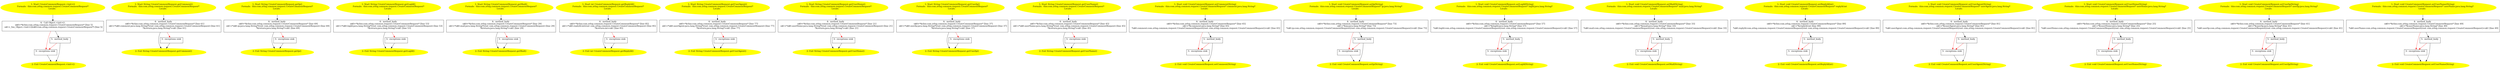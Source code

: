 /* @generated */
digraph cfg {
"com.zrlog.common.request.CreateCommentRequest.<init>().43a838772830c9cfda750382cbd40b4b_1" [label="1: Start CreateCommentRequest.<init>()\nFormals:  this:com.zrlog.common.request.CreateCommentRequest*\nLocals:  \n  " color=yellow style=filled]
	

	 "com.zrlog.common.request.CreateCommentRequest.<init>().43a838772830c9cfda750382cbd40b4b_1" -> "com.zrlog.common.request.CreateCommentRequest.<init>().43a838772830c9cfda750382cbd40b4b_4" ;
"com.zrlog.common.request.CreateCommentRequest.<init>().43a838772830c9cfda750382cbd40b4b_2" [label="2: Exit CreateCommentRequest.<init>() \n  " color=yellow style=filled]
	

"com.zrlog.common.request.CreateCommentRequest.<init>().43a838772830c9cfda750382cbd40b4b_3" [label="3:  exceptions sink \n  " shape="box"]
	

	 "com.zrlog.common.request.CreateCommentRequest.<init>().43a838772830c9cfda750382cbd40b4b_3" -> "com.zrlog.common.request.CreateCommentRequest.<init>().43a838772830c9cfda750382cbd40b4b_2" ;
"com.zrlog.common.request.CreateCommentRequest.<init>().43a838772830c9cfda750382cbd40b4b_4" [label="4:  Call Object.<init>() \n   n$0=*&this:com.zrlog.common.request.CreateCommentRequest* [line 5]\n  n$1=_fun_Object.<init>()(n$0:com.zrlog.common.request.CreateCommentRequest*) [line 5]\n " shape="box"]
	

	 "com.zrlog.common.request.CreateCommentRequest.<init>().43a838772830c9cfda750382cbd40b4b_4" -> "com.zrlog.common.request.CreateCommentRequest.<init>().43a838772830c9cfda750382cbd40b4b_5" ;
	 "com.zrlog.common.request.CreateCommentRequest.<init>().43a838772830c9cfda750382cbd40b4b_4" -> "com.zrlog.common.request.CreateCommentRequest.<init>().43a838772830c9cfda750382cbd40b4b_3" [color="red" ];
"com.zrlog.common.request.CreateCommentRequest.<init>().43a838772830c9cfda750382cbd40b4b_5" [label="5:  method_body \n  " shape="box"]
	

	 "com.zrlog.common.request.CreateCommentRequest.<init>().43a838772830c9cfda750382cbd40b4b_5" -> "com.zrlog.common.request.CreateCommentRequest.<init>().43a838772830c9cfda750382cbd40b4b_2" ;
	 "com.zrlog.common.request.CreateCommentRequest.<init>().43a838772830c9cfda750382cbd40b4b_5" -> "com.zrlog.common.request.CreateCommentRequest.<init>().43a838772830c9cfda750382cbd40b4b_3" [color="red" ];
"com.zrlog.common.request.CreateCommentRequest.getComment():java.lang.String.719a8448ab4d2d42e238c1475caa36e0_1" [label="1: Start String CreateCommentRequest.getComment()\nFormals:  this:com.zrlog.common.request.CreateCommentRequest*\nLocals:  \n  " color=yellow style=filled]
	

	 "com.zrlog.common.request.CreateCommentRequest.getComment():java.lang.String.719a8448ab4d2d42e238c1475caa36e0_1" -> "com.zrlog.common.request.CreateCommentRequest.getComment():java.lang.String.719a8448ab4d2d42e238c1475caa36e0_4" ;
"com.zrlog.common.request.CreateCommentRequest.getComment():java.lang.String.719a8448ab4d2d42e238c1475caa36e0_2" [label="2: Exit String CreateCommentRequest.getComment() \n  " color=yellow style=filled]
	

"com.zrlog.common.request.CreateCommentRequest.getComment():java.lang.String.719a8448ab4d2d42e238c1475caa36e0_3" [label="3:  exceptions sink \n  " shape="box"]
	

	 "com.zrlog.common.request.CreateCommentRequest.getComment():java.lang.String.719a8448ab4d2d42e238c1475caa36e0_3" -> "com.zrlog.common.request.CreateCommentRequest.getComment():java.lang.String.719a8448ab4d2d42e238c1475caa36e0_2" ;
"com.zrlog.common.request.CreateCommentRequest.getComment():java.lang.String.719a8448ab4d2d42e238c1475caa36e0_4" [label="4:  method_body \n   n$0=*&this:com.zrlog.common.request.CreateCommentRequest* [line 61]\n  n$1=*n$0.comment:java.lang.String*(root com.zrlog.common.request.CreateCommentRequest) [line 61]\n  *&return:java.lang.String*=n$1 [line 61]\n " shape="box"]
	

	 "com.zrlog.common.request.CreateCommentRequest.getComment():java.lang.String.719a8448ab4d2d42e238c1475caa36e0_4" -> "com.zrlog.common.request.CreateCommentRequest.getComment():java.lang.String.719a8448ab4d2d42e238c1475caa36e0_2" ;
	 "com.zrlog.common.request.CreateCommentRequest.getComment():java.lang.String.719a8448ab4d2d42e238c1475caa36e0_4" -> "com.zrlog.common.request.CreateCommentRequest.getComment():java.lang.String.719a8448ab4d2d42e238c1475caa36e0_3" [color="red" ];
"com.zrlog.common.request.CreateCommentRequest.getIp():java.lang.String.ea935fb83b6aeddc5cea529e60e475da_1" [label="1: Start String CreateCommentRequest.getIp()\nFormals:  this:com.zrlog.common.request.CreateCommentRequest*\nLocals:  \n  " color=yellow style=filled]
	

	 "com.zrlog.common.request.CreateCommentRequest.getIp():java.lang.String.ea935fb83b6aeddc5cea529e60e475da_1" -> "com.zrlog.common.request.CreateCommentRequest.getIp():java.lang.String.ea935fb83b6aeddc5cea529e60e475da_4" ;
"com.zrlog.common.request.CreateCommentRequest.getIp():java.lang.String.ea935fb83b6aeddc5cea529e60e475da_2" [label="2: Exit String CreateCommentRequest.getIp() \n  " color=yellow style=filled]
	

"com.zrlog.common.request.CreateCommentRequest.getIp():java.lang.String.ea935fb83b6aeddc5cea529e60e475da_3" [label="3:  exceptions sink \n  " shape="box"]
	

	 "com.zrlog.common.request.CreateCommentRequest.getIp():java.lang.String.ea935fb83b6aeddc5cea529e60e475da_3" -> "com.zrlog.common.request.CreateCommentRequest.getIp():java.lang.String.ea935fb83b6aeddc5cea529e60e475da_2" ;
"com.zrlog.common.request.CreateCommentRequest.getIp():java.lang.String.ea935fb83b6aeddc5cea529e60e475da_4" [label="4:  method_body \n   n$0=*&this:com.zrlog.common.request.CreateCommentRequest* [line 69]\n  n$1=*n$0.ip:java.lang.String*(root com.zrlog.common.request.CreateCommentRequest) [line 69]\n  *&return:java.lang.String*=n$1 [line 69]\n " shape="box"]
	

	 "com.zrlog.common.request.CreateCommentRequest.getIp():java.lang.String.ea935fb83b6aeddc5cea529e60e475da_4" -> "com.zrlog.common.request.CreateCommentRequest.getIp():java.lang.String.ea935fb83b6aeddc5cea529e60e475da_2" ;
	 "com.zrlog.common.request.CreateCommentRequest.getIp():java.lang.String.ea935fb83b6aeddc5cea529e60e475da_4" -> "com.zrlog.common.request.CreateCommentRequest.getIp():java.lang.String.ea935fb83b6aeddc5cea529e60e475da_3" [color="red" ];
"com.zrlog.common.request.CreateCommentRequest.getLogId():java.lang.String.90d7246f1b222fa82c7a073c6db8419d_1" [label="1: Start String CreateCommentRequest.getLogId()\nFormals:  this:com.zrlog.common.request.CreateCommentRequest*\nLocals:  \n  " color=yellow style=filled]
	

	 "com.zrlog.common.request.CreateCommentRequest.getLogId():java.lang.String.90d7246f1b222fa82c7a073c6db8419d_1" -> "com.zrlog.common.request.CreateCommentRequest.getLogId():java.lang.String.90d7246f1b222fa82c7a073c6db8419d_4" ;
"com.zrlog.common.request.CreateCommentRequest.getLogId():java.lang.String.90d7246f1b222fa82c7a073c6db8419d_2" [label="2: Exit String CreateCommentRequest.getLogId() \n  " color=yellow style=filled]
	

"com.zrlog.common.request.CreateCommentRequest.getLogId():java.lang.String.90d7246f1b222fa82c7a073c6db8419d_3" [label="3:  exceptions sink \n  " shape="box"]
	

	 "com.zrlog.common.request.CreateCommentRequest.getLogId():java.lang.String.90d7246f1b222fa82c7a073c6db8419d_3" -> "com.zrlog.common.request.CreateCommentRequest.getLogId():java.lang.String.90d7246f1b222fa82c7a073c6db8419d_2" ;
"com.zrlog.common.request.CreateCommentRequest.getLogId():java.lang.String.90d7246f1b222fa82c7a073c6db8419d_4" [label="4:  method_body \n   n$0=*&this:com.zrlog.common.request.CreateCommentRequest* [line 53]\n  n$1=*n$0.logId:java.lang.String*(root com.zrlog.common.request.CreateCommentRequest) [line 53]\n  *&return:java.lang.String*=n$1 [line 53]\n " shape="box"]
	

	 "com.zrlog.common.request.CreateCommentRequest.getLogId():java.lang.String.90d7246f1b222fa82c7a073c6db8419d_4" -> "com.zrlog.common.request.CreateCommentRequest.getLogId():java.lang.String.90d7246f1b222fa82c7a073c6db8419d_2" ;
	 "com.zrlog.common.request.CreateCommentRequest.getLogId():java.lang.String.90d7246f1b222fa82c7a073c6db8419d_4" -> "com.zrlog.common.request.CreateCommentRequest.getLogId():java.lang.String.90d7246f1b222fa82c7a073c6db8419d_3" [color="red" ];
"com.zrlog.common.request.CreateCommentRequest.getMail():java.lang.String.716ccb4ee810240eeade2a1b0aa524a5_1" [label="1: Start String CreateCommentRequest.getMail()\nFormals:  this:com.zrlog.common.request.CreateCommentRequest*\nLocals:  \n  " color=yellow style=filled]
	

	 "com.zrlog.common.request.CreateCommentRequest.getMail():java.lang.String.716ccb4ee810240eeade2a1b0aa524a5_1" -> "com.zrlog.common.request.CreateCommentRequest.getMail():java.lang.String.716ccb4ee810240eeade2a1b0aa524a5_4" ;
"com.zrlog.common.request.CreateCommentRequest.getMail():java.lang.String.716ccb4ee810240eeade2a1b0aa524a5_2" [label="2: Exit String CreateCommentRequest.getMail() \n  " color=yellow style=filled]
	

"com.zrlog.common.request.CreateCommentRequest.getMail():java.lang.String.716ccb4ee810240eeade2a1b0aa524a5_3" [label="3:  exceptions sink \n  " shape="box"]
	

	 "com.zrlog.common.request.CreateCommentRequest.getMail():java.lang.String.716ccb4ee810240eeade2a1b0aa524a5_3" -> "com.zrlog.common.request.CreateCommentRequest.getMail():java.lang.String.716ccb4ee810240eeade2a1b0aa524a5_2" ;
"com.zrlog.common.request.CreateCommentRequest.getMail():java.lang.String.716ccb4ee810240eeade2a1b0aa524a5_4" [label="4:  method_body \n   n$0=*&this:com.zrlog.common.request.CreateCommentRequest* [line 29]\n  n$1=*n$0.mail:java.lang.String*(root com.zrlog.common.request.CreateCommentRequest) [line 29]\n  *&return:java.lang.String*=n$1 [line 29]\n " shape="box"]
	

	 "com.zrlog.common.request.CreateCommentRequest.getMail():java.lang.String.716ccb4ee810240eeade2a1b0aa524a5_4" -> "com.zrlog.common.request.CreateCommentRequest.getMail():java.lang.String.716ccb4ee810240eeade2a1b0aa524a5_2" ;
	 "com.zrlog.common.request.CreateCommentRequest.getMail():java.lang.String.716ccb4ee810240eeade2a1b0aa524a5_4" -> "com.zrlog.common.request.CreateCommentRequest.getMail():java.lang.String.716ccb4ee810240eeade2a1b0aa524a5_3" [color="red" ];
"com.zrlog.common.request.CreateCommentRequest.getReplyId():int.f27d1dfee184e08fb138811299fe16cf_1" [label="1: Start int CreateCommentRequest.getReplyId()\nFormals:  this:com.zrlog.common.request.CreateCommentRequest*\nLocals:  \n  " color=yellow style=filled]
	

	 "com.zrlog.common.request.CreateCommentRequest.getReplyId():int.f27d1dfee184e08fb138811299fe16cf_1" -> "com.zrlog.common.request.CreateCommentRequest.getReplyId():int.f27d1dfee184e08fb138811299fe16cf_4" ;
"com.zrlog.common.request.CreateCommentRequest.getReplyId():int.f27d1dfee184e08fb138811299fe16cf_2" [label="2: Exit int CreateCommentRequest.getReplyId() \n  " color=yellow style=filled]
	

"com.zrlog.common.request.CreateCommentRequest.getReplyId():int.f27d1dfee184e08fb138811299fe16cf_3" [label="3:  exceptions sink \n  " shape="box"]
	

	 "com.zrlog.common.request.CreateCommentRequest.getReplyId():int.f27d1dfee184e08fb138811299fe16cf_3" -> "com.zrlog.common.request.CreateCommentRequest.getReplyId():int.f27d1dfee184e08fb138811299fe16cf_2" ;
"com.zrlog.common.request.CreateCommentRequest.getReplyId():int.f27d1dfee184e08fb138811299fe16cf_4" [label="4:  method_body \n   n$0=*&this:com.zrlog.common.request.CreateCommentRequest* [line 85]\n  n$1=*n$0.replyId:int(root com.zrlog.common.request.CreateCommentRequest) [line 85]\n  *&return:int=n$1 [line 85]\n " shape="box"]
	

	 "com.zrlog.common.request.CreateCommentRequest.getReplyId():int.f27d1dfee184e08fb138811299fe16cf_4" -> "com.zrlog.common.request.CreateCommentRequest.getReplyId():int.f27d1dfee184e08fb138811299fe16cf_2" ;
	 "com.zrlog.common.request.CreateCommentRequest.getReplyId():int.f27d1dfee184e08fb138811299fe16cf_4" -> "com.zrlog.common.request.CreateCommentRequest.getReplyId():int.f27d1dfee184e08fb138811299fe16cf_3" [color="red" ];
"com.zrlog.common.request.CreateCommentRequest.getUserAgent():java.lang.String.840a506f3160cff44d6096046db7a2cc_1" [label="1: Start String CreateCommentRequest.getUserAgent()\nFormals:  this:com.zrlog.common.request.CreateCommentRequest*\nLocals:  \n  " color=yellow style=filled]
	

	 "com.zrlog.common.request.CreateCommentRequest.getUserAgent():java.lang.String.840a506f3160cff44d6096046db7a2cc_1" -> "com.zrlog.common.request.CreateCommentRequest.getUserAgent():java.lang.String.840a506f3160cff44d6096046db7a2cc_4" ;
"com.zrlog.common.request.CreateCommentRequest.getUserAgent():java.lang.String.840a506f3160cff44d6096046db7a2cc_2" [label="2: Exit String CreateCommentRequest.getUserAgent() \n  " color=yellow style=filled]
	

"com.zrlog.common.request.CreateCommentRequest.getUserAgent():java.lang.String.840a506f3160cff44d6096046db7a2cc_3" [label="3:  exceptions sink \n  " shape="box"]
	

	 "com.zrlog.common.request.CreateCommentRequest.getUserAgent():java.lang.String.840a506f3160cff44d6096046db7a2cc_3" -> "com.zrlog.common.request.CreateCommentRequest.getUserAgent():java.lang.String.840a506f3160cff44d6096046db7a2cc_2" ;
"com.zrlog.common.request.CreateCommentRequest.getUserAgent():java.lang.String.840a506f3160cff44d6096046db7a2cc_4" [label="4:  method_body \n   n$0=*&this:com.zrlog.common.request.CreateCommentRequest* [line 77]\n  n$1=*n$0.userAgent:java.lang.String*(root com.zrlog.common.request.CreateCommentRequest) [line 77]\n  *&return:java.lang.String*=n$1 [line 77]\n " shape="box"]
	

	 "com.zrlog.common.request.CreateCommentRequest.getUserAgent():java.lang.String.840a506f3160cff44d6096046db7a2cc_4" -> "com.zrlog.common.request.CreateCommentRequest.getUserAgent():java.lang.String.840a506f3160cff44d6096046db7a2cc_2" ;
	 "com.zrlog.common.request.CreateCommentRequest.getUserAgent():java.lang.String.840a506f3160cff44d6096046db7a2cc_4" -> "com.zrlog.common.request.CreateCommentRequest.getUserAgent():java.lang.String.840a506f3160cff44d6096046db7a2cc_3" [color="red" ];
"com.zrlog.common.request.CreateCommentRequest.getUserHome():java.lang.String.c4ed21d7100de9468ed9f48dc2cb9142_1" [label="1: Start String CreateCommentRequest.getUserHome()\nFormals:  this:com.zrlog.common.request.CreateCommentRequest*\nLocals:  \n  " color=yellow style=filled]
	

	 "com.zrlog.common.request.CreateCommentRequest.getUserHome():java.lang.String.c4ed21d7100de9468ed9f48dc2cb9142_1" -> "com.zrlog.common.request.CreateCommentRequest.getUserHome():java.lang.String.c4ed21d7100de9468ed9f48dc2cb9142_4" ;
"com.zrlog.common.request.CreateCommentRequest.getUserHome():java.lang.String.c4ed21d7100de9468ed9f48dc2cb9142_2" [label="2: Exit String CreateCommentRequest.getUserHome() \n  " color=yellow style=filled]
	

"com.zrlog.common.request.CreateCommentRequest.getUserHome():java.lang.String.c4ed21d7100de9468ed9f48dc2cb9142_3" [label="3:  exceptions sink \n  " shape="box"]
	

	 "com.zrlog.common.request.CreateCommentRequest.getUserHome():java.lang.String.c4ed21d7100de9468ed9f48dc2cb9142_3" -> "com.zrlog.common.request.CreateCommentRequest.getUserHome():java.lang.String.c4ed21d7100de9468ed9f48dc2cb9142_2" ;
"com.zrlog.common.request.CreateCommentRequest.getUserHome():java.lang.String.c4ed21d7100de9468ed9f48dc2cb9142_4" [label="4:  method_body \n   n$0=*&this:com.zrlog.common.request.CreateCommentRequest* [line 21]\n  n$1=*n$0.userHome:java.lang.String*(root com.zrlog.common.request.CreateCommentRequest) [line 21]\n  *&return:java.lang.String*=n$1 [line 21]\n " shape="box"]
	

	 "com.zrlog.common.request.CreateCommentRequest.getUserHome():java.lang.String.c4ed21d7100de9468ed9f48dc2cb9142_4" -> "com.zrlog.common.request.CreateCommentRequest.getUserHome():java.lang.String.c4ed21d7100de9468ed9f48dc2cb9142_2" ;
	 "com.zrlog.common.request.CreateCommentRequest.getUserHome():java.lang.String.c4ed21d7100de9468ed9f48dc2cb9142_4" -> "com.zrlog.common.request.CreateCommentRequest.getUserHome():java.lang.String.c4ed21d7100de9468ed9f48dc2cb9142_3" [color="red" ];
"com.zrlog.common.request.CreateCommentRequest.getUserIp():java.lang.String.ee8c2b66d45cb3e438e8e08d19775c4f_1" [label="1: Start String CreateCommentRequest.getUserIp()\nFormals:  this:com.zrlog.common.request.CreateCommentRequest*\nLocals:  \n  " color=yellow style=filled]
	

	 "com.zrlog.common.request.CreateCommentRequest.getUserIp():java.lang.String.ee8c2b66d45cb3e438e8e08d19775c4f_1" -> "com.zrlog.common.request.CreateCommentRequest.getUserIp():java.lang.String.ee8c2b66d45cb3e438e8e08d19775c4f_4" ;
"com.zrlog.common.request.CreateCommentRequest.getUserIp():java.lang.String.ee8c2b66d45cb3e438e8e08d19775c4f_2" [label="2: Exit String CreateCommentRequest.getUserIp() \n  " color=yellow style=filled]
	

"com.zrlog.common.request.CreateCommentRequest.getUserIp():java.lang.String.ee8c2b66d45cb3e438e8e08d19775c4f_3" [label="3:  exceptions sink \n  " shape="box"]
	

	 "com.zrlog.common.request.CreateCommentRequest.getUserIp():java.lang.String.ee8c2b66d45cb3e438e8e08d19775c4f_3" -> "com.zrlog.common.request.CreateCommentRequest.getUserIp():java.lang.String.ee8c2b66d45cb3e438e8e08d19775c4f_2" ;
"com.zrlog.common.request.CreateCommentRequest.getUserIp():java.lang.String.ee8c2b66d45cb3e438e8e08d19775c4f_4" [label="4:  method_body \n   n$0=*&this:com.zrlog.common.request.CreateCommentRequest* [line 37]\n  n$1=*n$0.userIp:java.lang.String*(root com.zrlog.common.request.CreateCommentRequest) [line 37]\n  *&return:java.lang.String*=n$1 [line 37]\n " shape="box"]
	

	 "com.zrlog.common.request.CreateCommentRequest.getUserIp():java.lang.String.ee8c2b66d45cb3e438e8e08d19775c4f_4" -> "com.zrlog.common.request.CreateCommentRequest.getUserIp():java.lang.String.ee8c2b66d45cb3e438e8e08d19775c4f_2" ;
	 "com.zrlog.common.request.CreateCommentRequest.getUserIp():java.lang.String.ee8c2b66d45cb3e438e8e08d19775c4f_4" -> "com.zrlog.common.request.CreateCommentRequest.getUserIp():java.lang.String.ee8c2b66d45cb3e438e8e08d19775c4f_3" [color="red" ];
"com.zrlog.common.request.CreateCommentRequest.getUserName():java.lang.String.28ab8f60b8dbc8212abe5db3514259c3_1" [label="1: Start String CreateCommentRequest.getUserName()\nFormals:  this:com.zrlog.common.request.CreateCommentRequest*\nLocals:  \n  " color=yellow style=filled]
	

	 "com.zrlog.common.request.CreateCommentRequest.getUserName():java.lang.String.28ab8f60b8dbc8212abe5db3514259c3_1" -> "com.zrlog.common.request.CreateCommentRequest.getUserName():java.lang.String.28ab8f60b8dbc8212abe5db3514259c3_4" ;
"com.zrlog.common.request.CreateCommentRequest.getUserName():java.lang.String.28ab8f60b8dbc8212abe5db3514259c3_2" [label="2: Exit String CreateCommentRequest.getUserName() \n  " color=yellow style=filled]
	

"com.zrlog.common.request.CreateCommentRequest.getUserName():java.lang.String.28ab8f60b8dbc8212abe5db3514259c3_3" [label="3:  exceptions sink \n  " shape="box"]
	

	 "com.zrlog.common.request.CreateCommentRequest.getUserName():java.lang.String.28ab8f60b8dbc8212abe5db3514259c3_3" -> "com.zrlog.common.request.CreateCommentRequest.getUserName():java.lang.String.28ab8f60b8dbc8212abe5db3514259c3_2" ;
"com.zrlog.common.request.CreateCommentRequest.getUserName():java.lang.String.28ab8f60b8dbc8212abe5db3514259c3_4" [label="4:  method_body \n   n$0=*&this:com.zrlog.common.request.CreateCommentRequest* [line 45]\n  n$1=*n$0.userName:java.lang.String*(root com.zrlog.common.request.CreateCommentRequest) [line 45]\n  *&return:java.lang.String*=n$1 [line 45]\n " shape="box"]
	

	 "com.zrlog.common.request.CreateCommentRequest.getUserName():java.lang.String.28ab8f60b8dbc8212abe5db3514259c3_4" -> "com.zrlog.common.request.CreateCommentRequest.getUserName():java.lang.String.28ab8f60b8dbc8212abe5db3514259c3_2" ;
	 "com.zrlog.common.request.CreateCommentRequest.getUserName():java.lang.String.28ab8f60b8dbc8212abe5db3514259c3_4" -> "com.zrlog.common.request.CreateCommentRequest.getUserName():java.lang.String.28ab8f60b8dbc8212abe5db3514259c3_3" [color="red" ];
"com.zrlog.common.request.CreateCommentRequest.setComment(java.lang.String):void.ab5f6e71f4e16b8beded8f3aec02b5ff_1" [label="1: Start void CreateCommentRequest.setComment(String)\nFormals:  this:com.zrlog.common.request.CreateCommentRequest* comment:java.lang.String*\nLocals:  \n  " color=yellow style=filled]
	

	 "com.zrlog.common.request.CreateCommentRequest.setComment(java.lang.String):void.ab5f6e71f4e16b8beded8f3aec02b5ff_1" -> "com.zrlog.common.request.CreateCommentRequest.setComment(java.lang.String):void.ab5f6e71f4e16b8beded8f3aec02b5ff_4" ;
"com.zrlog.common.request.CreateCommentRequest.setComment(java.lang.String):void.ab5f6e71f4e16b8beded8f3aec02b5ff_2" [label="2: Exit void CreateCommentRequest.setComment(String) \n  " color=yellow style=filled]
	

"com.zrlog.common.request.CreateCommentRequest.setComment(java.lang.String):void.ab5f6e71f4e16b8beded8f3aec02b5ff_3" [label="3:  exceptions sink \n  " shape="box"]
	

	 "com.zrlog.common.request.CreateCommentRequest.setComment(java.lang.String):void.ab5f6e71f4e16b8beded8f3aec02b5ff_3" -> "com.zrlog.common.request.CreateCommentRequest.setComment(java.lang.String):void.ab5f6e71f4e16b8beded8f3aec02b5ff_2" ;
"com.zrlog.common.request.CreateCommentRequest.setComment(java.lang.String):void.ab5f6e71f4e16b8beded8f3aec02b5ff_4" [label="4:  method_body \n   n$0=*&this:com.zrlog.common.request.CreateCommentRequest* [line 65]\n  n$1=*&comment:java.lang.String* [line 65]\n  *n$0.comment:com.zrlog.common.request.CreateCommentRequest(root com.zrlog.common.request.CreateCommentRequest)=n$1 [line 65]\n " shape="box"]
	

	 "com.zrlog.common.request.CreateCommentRequest.setComment(java.lang.String):void.ab5f6e71f4e16b8beded8f3aec02b5ff_4" -> "com.zrlog.common.request.CreateCommentRequest.setComment(java.lang.String):void.ab5f6e71f4e16b8beded8f3aec02b5ff_5" ;
	 "com.zrlog.common.request.CreateCommentRequest.setComment(java.lang.String):void.ab5f6e71f4e16b8beded8f3aec02b5ff_4" -> "com.zrlog.common.request.CreateCommentRequest.setComment(java.lang.String):void.ab5f6e71f4e16b8beded8f3aec02b5ff_3" [color="red" ];
"com.zrlog.common.request.CreateCommentRequest.setComment(java.lang.String):void.ab5f6e71f4e16b8beded8f3aec02b5ff_5" [label="5:  method_body \n  " shape="box"]
	

	 "com.zrlog.common.request.CreateCommentRequest.setComment(java.lang.String):void.ab5f6e71f4e16b8beded8f3aec02b5ff_5" -> "com.zrlog.common.request.CreateCommentRequest.setComment(java.lang.String):void.ab5f6e71f4e16b8beded8f3aec02b5ff_2" ;
	 "com.zrlog.common.request.CreateCommentRequest.setComment(java.lang.String):void.ab5f6e71f4e16b8beded8f3aec02b5ff_5" -> "com.zrlog.common.request.CreateCommentRequest.setComment(java.lang.String):void.ab5f6e71f4e16b8beded8f3aec02b5ff_3" [color="red" ];
"com.zrlog.common.request.CreateCommentRequest.setIp(java.lang.String):void.5c8ef095726cc694a75d44da2ed57420_1" [label="1: Start void CreateCommentRequest.setIp(String)\nFormals:  this:com.zrlog.common.request.CreateCommentRequest* ip:java.lang.String*\nLocals:  \n  " color=yellow style=filled]
	

	 "com.zrlog.common.request.CreateCommentRequest.setIp(java.lang.String):void.5c8ef095726cc694a75d44da2ed57420_1" -> "com.zrlog.common.request.CreateCommentRequest.setIp(java.lang.String):void.5c8ef095726cc694a75d44da2ed57420_4" ;
"com.zrlog.common.request.CreateCommentRequest.setIp(java.lang.String):void.5c8ef095726cc694a75d44da2ed57420_2" [label="2: Exit void CreateCommentRequest.setIp(String) \n  " color=yellow style=filled]
	

"com.zrlog.common.request.CreateCommentRequest.setIp(java.lang.String):void.5c8ef095726cc694a75d44da2ed57420_3" [label="3:  exceptions sink \n  " shape="box"]
	

	 "com.zrlog.common.request.CreateCommentRequest.setIp(java.lang.String):void.5c8ef095726cc694a75d44da2ed57420_3" -> "com.zrlog.common.request.CreateCommentRequest.setIp(java.lang.String):void.5c8ef095726cc694a75d44da2ed57420_2" ;
"com.zrlog.common.request.CreateCommentRequest.setIp(java.lang.String):void.5c8ef095726cc694a75d44da2ed57420_4" [label="4:  method_body \n   n$0=*&this:com.zrlog.common.request.CreateCommentRequest* [line 73]\n  n$1=*&ip:java.lang.String* [line 73]\n  *n$0.ip:com.zrlog.common.request.CreateCommentRequest(root com.zrlog.common.request.CreateCommentRequest)=n$1 [line 73]\n " shape="box"]
	

	 "com.zrlog.common.request.CreateCommentRequest.setIp(java.lang.String):void.5c8ef095726cc694a75d44da2ed57420_4" -> "com.zrlog.common.request.CreateCommentRequest.setIp(java.lang.String):void.5c8ef095726cc694a75d44da2ed57420_5" ;
	 "com.zrlog.common.request.CreateCommentRequest.setIp(java.lang.String):void.5c8ef095726cc694a75d44da2ed57420_4" -> "com.zrlog.common.request.CreateCommentRequest.setIp(java.lang.String):void.5c8ef095726cc694a75d44da2ed57420_3" [color="red" ];
"com.zrlog.common.request.CreateCommentRequest.setIp(java.lang.String):void.5c8ef095726cc694a75d44da2ed57420_5" [label="5:  method_body \n  " shape="box"]
	

	 "com.zrlog.common.request.CreateCommentRequest.setIp(java.lang.String):void.5c8ef095726cc694a75d44da2ed57420_5" -> "com.zrlog.common.request.CreateCommentRequest.setIp(java.lang.String):void.5c8ef095726cc694a75d44da2ed57420_2" ;
	 "com.zrlog.common.request.CreateCommentRequest.setIp(java.lang.String):void.5c8ef095726cc694a75d44da2ed57420_5" -> "com.zrlog.common.request.CreateCommentRequest.setIp(java.lang.String):void.5c8ef095726cc694a75d44da2ed57420_3" [color="red" ];
"com.zrlog.common.request.CreateCommentRequest.setLogId(java.lang.String):void.fa1df154dd85e34c4bea00401caf26da_1" [label="1: Start void CreateCommentRequest.setLogId(String)\nFormals:  this:com.zrlog.common.request.CreateCommentRequest* logId:java.lang.String*\nLocals:  \n  " color=yellow style=filled]
	

	 "com.zrlog.common.request.CreateCommentRequest.setLogId(java.lang.String):void.fa1df154dd85e34c4bea00401caf26da_1" -> "com.zrlog.common.request.CreateCommentRequest.setLogId(java.lang.String):void.fa1df154dd85e34c4bea00401caf26da_4" ;
"com.zrlog.common.request.CreateCommentRequest.setLogId(java.lang.String):void.fa1df154dd85e34c4bea00401caf26da_2" [label="2: Exit void CreateCommentRequest.setLogId(String) \n  " color=yellow style=filled]
	

"com.zrlog.common.request.CreateCommentRequest.setLogId(java.lang.String):void.fa1df154dd85e34c4bea00401caf26da_3" [label="3:  exceptions sink \n  " shape="box"]
	

	 "com.zrlog.common.request.CreateCommentRequest.setLogId(java.lang.String):void.fa1df154dd85e34c4bea00401caf26da_3" -> "com.zrlog.common.request.CreateCommentRequest.setLogId(java.lang.String):void.fa1df154dd85e34c4bea00401caf26da_2" ;
"com.zrlog.common.request.CreateCommentRequest.setLogId(java.lang.String):void.fa1df154dd85e34c4bea00401caf26da_4" [label="4:  method_body \n   n$0=*&this:com.zrlog.common.request.CreateCommentRequest* [line 57]\n  n$1=*&logId:java.lang.String* [line 57]\n  *n$0.logId:com.zrlog.common.request.CreateCommentRequest(root com.zrlog.common.request.CreateCommentRequest)=n$1 [line 57]\n " shape="box"]
	

	 "com.zrlog.common.request.CreateCommentRequest.setLogId(java.lang.String):void.fa1df154dd85e34c4bea00401caf26da_4" -> "com.zrlog.common.request.CreateCommentRequest.setLogId(java.lang.String):void.fa1df154dd85e34c4bea00401caf26da_5" ;
	 "com.zrlog.common.request.CreateCommentRequest.setLogId(java.lang.String):void.fa1df154dd85e34c4bea00401caf26da_4" -> "com.zrlog.common.request.CreateCommentRequest.setLogId(java.lang.String):void.fa1df154dd85e34c4bea00401caf26da_3" [color="red" ];
"com.zrlog.common.request.CreateCommentRequest.setLogId(java.lang.String):void.fa1df154dd85e34c4bea00401caf26da_5" [label="5:  method_body \n  " shape="box"]
	

	 "com.zrlog.common.request.CreateCommentRequest.setLogId(java.lang.String):void.fa1df154dd85e34c4bea00401caf26da_5" -> "com.zrlog.common.request.CreateCommentRequest.setLogId(java.lang.String):void.fa1df154dd85e34c4bea00401caf26da_2" ;
	 "com.zrlog.common.request.CreateCommentRequest.setLogId(java.lang.String):void.fa1df154dd85e34c4bea00401caf26da_5" -> "com.zrlog.common.request.CreateCommentRequest.setLogId(java.lang.String):void.fa1df154dd85e34c4bea00401caf26da_3" [color="red" ];
"com.zrlog.common.request.CreateCommentRequest.setMail(java.lang.String):void.f0665740ff42745e495f259948d85d50_1" [label="1: Start void CreateCommentRequest.setMail(String)\nFormals:  this:com.zrlog.common.request.CreateCommentRequest* mail:java.lang.String*\nLocals:  \n  " color=yellow style=filled]
	

	 "com.zrlog.common.request.CreateCommentRequest.setMail(java.lang.String):void.f0665740ff42745e495f259948d85d50_1" -> "com.zrlog.common.request.CreateCommentRequest.setMail(java.lang.String):void.f0665740ff42745e495f259948d85d50_4" ;
"com.zrlog.common.request.CreateCommentRequest.setMail(java.lang.String):void.f0665740ff42745e495f259948d85d50_2" [label="2: Exit void CreateCommentRequest.setMail(String) \n  " color=yellow style=filled]
	

"com.zrlog.common.request.CreateCommentRequest.setMail(java.lang.String):void.f0665740ff42745e495f259948d85d50_3" [label="3:  exceptions sink \n  " shape="box"]
	

	 "com.zrlog.common.request.CreateCommentRequest.setMail(java.lang.String):void.f0665740ff42745e495f259948d85d50_3" -> "com.zrlog.common.request.CreateCommentRequest.setMail(java.lang.String):void.f0665740ff42745e495f259948d85d50_2" ;
"com.zrlog.common.request.CreateCommentRequest.setMail(java.lang.String):void.f0665740ff42745e495f259948d85d50_4" [label="4:  method_body \n   n$0=*&this:com.zrlog.common.request.CreateCommentRequest* [line 33]\n  n$1=*&mail:java.lang.String* [line 33]\n  *n$0.mail:com.zrlog.common.request.CreateCommentRequest(root com.zrlog.common.request.CreateCommentRequest)=n$1 [line 33]\n " shape="box"]
	

	 "com.zrlog.common.request.CreateCommentRequest.setMail(java.lang.String):void.f0665740ff42745e495f259948d85d50_4" -> "com.zrlog.common.request.CreateCommentRequest.setMail(java.lang.String):void.f0665740ff42745e495f259948d85d50_5" ;
	 "com.zrlog.common.request.CreateCommentRequest.setMail(java.lang.String):void.f0665740ff42745e495f259948d85d50_4" -> "com.zrlog.common.request.CreateCommentRequest.setMail(java.lang.String):void.f0665740ff42745e495f259948d85d50_3" [color="red" ];
"com.zrlog.common.request.CreateCommentRequest.setMail(java.lang.String):void.f0665740ff42745e495f259948d85d50_5" [label="5:  method_body \n  " shape="box"]
	

	 "com.zrlog.common.request.CreateCommentRequest.setMail(java.lang.String):void.f0665740ff42745e495f259948d85d50_5" -> "com.zrlog.common.request.CreateCommentRequest.setMail(java.lang.String):void.f0665740ff42745e495f259948d85d50_2" ;
	 "com.zrlog.common.request.CreateCommentRequest.setMail(java.lang.String):void.f0665740ff42745e495f259948d85d50_5" -> "com.zrlog.common.request.CreateCommentRequest.setMail(java.lang.String):void.f0665740ff42745e495f259948d85d50_3" [color="red" ];
"com.zrlog.common.request.CreateCommentRequest.setReplyId(int):void.04f4554c763beca3afc4abe7b8c05d97_1" [label="1: Start void CreateCommentRequest.setReplyId(int)\nFormals:  this:com.zrlog.common.request.CreateCommentRequest* replyId:int\nLocals:  \n  " color=yellow style=filled]
	

	 "com.zrlog.common.request.CreateCommentRequest.setReplyId(int):void.04f4554c763beca3afc4abe7b8c05d97_1" -> "com.zrlog.common.request.CreateCommentRequest.setReplyId(int):void.04f4554c763beca3afc4abe7b8c05d97_4" ;
"com.zrlog.common.request.CreateCommentRequest.setReplyId(int):void.04f4554c763beca3afc4abe7b8c05d97_2" [label="2: Exit void CreateCommentRequest.setReplyId(int) \n  " color=yellow style=filled]
	

"com.zrlog.common.request.CreateCommentRequest.setReplyId(int):void.04f4554c763beca3afc4abe7b8c05d97_3" [label="3:  exceptions sink \n  " shape="box"]
	

	 "com.zrlog.common.request.CreateCommentRequest.setReplyId(int):void.04f4554c763beca3afc4abe7b8c05d97_3" -> "com.zrlog.common.request.CreateCommentRequest.setReplyId(int):void.04f4554c763beca3afc4abe7b8c05d97_2" ;
"com.zrlog.common.request.CreateCommentRequest.setReplyId(int):void.04f4554c763beca3afc4abe7b8c05d97_4" [label="4:  method_body \n   n$0=*&this:com.zrlog.common.request.CreateCommentRequest* [line 89]\n  n$1=*&replyId:int [line 89]\n  *n$0.replyId:com.zrlog.common.request.CreateCommentRequest(root com.zrlog.common.request.CreateCommentRequest)=n$1 [line 89]\n " shape="box"]
	

	 "com.zrlog.common.request.CreateCommentRequest.setReplyId(int):void.04f4554c763beca3afc4abe7b8c05d97_4" -> "com.zrlog.common.request.CreateCommentRequest.setReplyId(int):void.04f4554c763beca3afc4abe7b8c05d97_5" ;
	 "com.zrlog.common.request.CreateCommentRequest.setReplyId(int):void.04f4554c763beca3afc4abe7b8c05d97_4" -> "com.zrlog.common.request.CreateCommentRequest.setReplyId(int):void.04f4554c763beca3afc4abe7b8c05d97_3" [color="red" ];
"com.zrlog.common.request.CreateCommentRequest.setReplyId(int):void.04f4554c763beca3afc4abe7b8c05d97_5" [label="5:  method_body \n  " shape="box"]
	

	 "com.zrlog.common.request.CreateCommentRequest.setReplyId(int):void.04f4554c763beca3afc4abe7b8c05d97_5" -> "com.zrlog.common.request.CreateCommentRequest.setReplyId(int):void.04f4554c763beca3afc4abe7b8c05d97_2" ;
	 "com.zrlog.common.request.CreateCommentRequest.setReplyId(int):void.04f4554c763beca3afc4abe7b8c05d97_5" -> "com.zrlog.common.request.CreateCommentRequest.setReplyId(int):void.04f4554c763beca3afc4abe7b8c05d97_3" [color="red" ];
"com.zrlog.common.request.CreateCommentRequest.setUserAgent(java.lang.String):void.a372ccce4bf2736f3806d49fefe658c7_1" [label="1: Start void CreateCommentRequest.setUserAgent(String)\nFormals:  this:com.zrlog.common.request.CreateCommentRequest* userAgent:java.lang.String*\nLocals:  \n  " color=yellow style=filled]
	

	 "com.zrlog.common.request.CreateCommentRequest.setUserAgent(java.lang.String):void.a372ccce4bf2736f3806d49fefe658c7_1" -> "com.zrlog.common.request.CreateCommentRequest.setUserAgent(java.lang.String):void.a372ccce4bf2736f3806d49fefe658c7_4" ;
"com.zrlog.common.request.CreateCommentRequest.setUserAgent(java.lang.String):void.a372ccce4bf2736f3806d49fefe658c7_2" [label="2: Exit void CreateCommentRequest.setUserAgent(String) \n  " color=yellow style=filled]
	

"com.zrlog.common.request.CreateCommentRequest.setUserAgent(java.lang.String):void.a372ccce4bf2736f3806d49fefe658c7_3" [label="3:  exceptions sink \n  " shape="box"]
	

	 "com.zrlog.common.request.CreateCommentRequest.setUserAgent(java.lang.String):void.a372ccce4bf2736f3806d49fefe658c7_3" -> "com.zrlog.common.request.CreateCommentRequest.setUserAgent(java.lang.String):void.a372ccce4bf2736f3806d49fefe658c7_2" ;
"com.zrlog.common.request.CreateCommentRequest.setUserAgent(java.lang.String):void.a372ccce4bf2736f3806d49fefe658c7_4" [label="4:  method_body \n   n$0=*&this:com.zrlog.common.request.CreateCommentRequest* [line 81]\n  n$1=*&userAgent:java.lang.String* [line 81]\n  *n$0.userAgent:com.zrlog.common.request.CreateCommentRequest(root com.zrlog.common.request.CreateCommentRequest)=n$1 [line 81]\n " shape="box"]
	

	 "com.zrlog.common.request.CreateCommentRequest.setUserAgent(java.lang.String):void.a372ccce4bf2736f3806d49fefe658c7_4" -> "com.zrlog.common.request.CreateCommentRequest.setUserAgent(java.lang.String):void.a372ccce4bf2736f3806d49fefe658c7_5" ;
	 "com.zrlog.common.request.CreateCommentRequest.setUserAgent(java.lang.String):void.a372ccce4bf2736f3806d49fefe658c7_4" -> "com.zrlog.common.request.CreateCommentRequest.setUserAgent(java.lang.String):void.a372ccce4bf2736f3806d49fefe658c7_3" [color="red" ];
"com.zrlog.common.request.CreateCommentRequest.setUserAgent(java.lang.String):void.a372ccce4bf2736f3806d49fefe658c7_5" [label="5:  method_body \n  " shape="box"]
	

	 "com.zrlog.common.request.CreateCommentRequest.setUserAgent(java.lang.String):void.a372ccce4bf2736f3806d49fefe658c7_5" -> "com.zrlog.common.request.CreateCommentRequest.setUserAgent(java.lang.String):void.a372ccce4bf2736f3806d49fefe658c7_2" ;
	 "com.zrlog.common.request.CreateCommentRequest.setUserAgent(java.lang.String):void.a372ccce4bf2736f3806d49fefe658c7_5" -> "com.zrlog.common.request.CreateCommentRequest.setUserAgent(java.lang.String):void.a372ccce4bf2736f3806d49fefe658c7_3" [color="red" ];
"com.zrlog.common.request.CreateCommentRequest.setUserHome(java.lang.String):void.491ed658429e41050cd940378e68cc47_1" [label="1: Start void CreateCommentRequest.setUserHome(String)\nFormals:  this:com.zrlog.common.request.CreateCommentRequest* userHome:java.lang.String*\nLocals:  \n  " color=yellow style=filled]
	

	 "com.zrlog.common.request.CreateCommentRequest.setUserHome(java.lang.String):void.491ed658429e41050cd940378e68cc47_1" -> "com.zrlog.common.request.CreateCommentRequest.setUserHome(java.lang.String):void.491ed658429e41050cd940378e68cc47_4" ;
"com.zrlog.common.request.CreateCommentRequest.setUserHome(java.lang.String):void.491ed658429e41050cd940378e68cc47_2" [label="2: Exit void CreateCommentRequest.setUserHome(String) \n  " color=yellow style=filled]
	

"com.zrlog.common.request.CreateCommentRequest.setUserHome(java.lang.String):void.491ed658429e41050cd940378e68cc47_3" [label="3:  exceptions sink \n  " shape="box"]
	

	 "com.zrlog.common.request.CreateCommentRequest.setUserHome(java.lang.String):void.491ed658429e41050cd940378e68cc47_3" -> "com.zrlog.common.request.CreateCommentRequest.setUserHome(java.lang.String):void.491ed658429e41050cd940378e68cc47_2" ;
"com.zrlog.common.request.CreateCommentRequest.setUserHome(java.lang.String):void.491ed658429e41050cd940378e68cc47_4" [label="4:  method_body \n   n$0=*&this:com.zrlog.common.request.CreateCommentRequest* [line 25]\n  n$1=*&userHome:java.lang.String* [line 25]\n  *n$0.userHome:com.zrlog.common.request.CreateCommentRequest(root com.zrlog.common.request.CreateCommentRequest)=n$1 [line 25]\n " shape="box"]
	

	 "com.zrlog.common.request.CreateCommentRequest.setUserHome(java.lang.String):void.491ed658429e41050cd940378e68cc47_4" -> "com.zrlog.common.request.CreateCommentRequest.setUserHome(java.lang.String):void.491ed658429e41050cd940378e68cc47_5" ;
	 "com.zrlog.common.request.CreateCommentRequest.setUserHome(java.lang.String):void.491ed658429e41050cd940378e68cc47_4" -> "com.zrlog.common.request.CreateCommentRequest.setUserHome(java.lang.String):void.491ed658429e41050cd940378e68cc47_3" [color="red" ];
"com.zrlog.common.request.CreateCommentRequest.setUserHome(java.lang.String):void.491ed658429e41050cd940378e68cc47_5" [label="5:  method_body \n  " shape="box"]
	

	 "com.zrlog.common.request.CreateCommentRequest.setUserHome(java.lang.String):void.491ed658429e41050cd940378e68cc47_5" -> "com.zrlog.common.request.CreateCommentRequest.setUserHome(java.lang.String):void.491ed658429e41050cd940378e68cc47_2" ;
	 "com.zrlog.common.request.CreateCommentRequest.setUserHome(java.lang.String):void.491ed658429e41050cd940378e68cc47_5" -> "com.zrlog.common.request.CreateCommentRequest.setUserHome(java.lang.String):void.491ed658429e41050cd940378e68cc47_3" [color="red" ];
"com.zrlog.common.request.CreateCommentRequest.setUserIp(java.lang.String):void.967d439bc4f1951ca4a5f6f57b1423bd_1" [label="1: Start void CreateCommentRequest.setUserIp(String)\nFormals:  this:com.zrlog.common.request.CreateCommentRequest* userIp:java.lang.String*\nLocals:  \n  " color=yellow style=filled]
	

	 "com.zrlog.common.request.CreateCommentRequest.setUserIp(java.lang.String):void.967d439bc4f1951ca4a5f6f57b1423bd_1" -> "com.zrlog.common.request.CreateCommentRequest.setUserIp(java.lang.String):void.967d439bc4f1951ca4a5f6f57b1423bd_4" ;
"com.zrlog.common.request.CreateCommentRequest.setUserIp(java.lang.String):void.967d439bc4f1951ca4a5f6f57b1423bd_2" [label="2: Exit void CreateCommentRequest.setUserIp(String) \n  " color=yellow style=filled]
	

"com.zrlog.common.request.CreateCommentRequest.setUserIp(java.lang.String):void.967d439bc4f1951ca4a5f6f57b1423bd_3" [label="3:  exceptions sink \n  " shape="box"]
	

	 "com.zrlog.common.request.CreateCommentRequest.setUserIp(java.lang.String):void.967d439bc4f1951ca4a5f6f57b1423bd_3" -> "com.zrlog.common.request.CreateCommentRequest.setUserIp(java.lang.String):void.967d439bc4f1951ca4a5f6f57b1423bd_2" ;
"com.zrlog.common.request.CreateCommentRequest.setUserIp(java.lang.String):void.967d439bc4f1951ca4a5f6f57b1423bd_4" [label="4:  method_body \n   n$0=*&this:com.zrlog.common.request.CreateCommentRequest* [line 41]\n  n$1=*&userIp:java.lang.String* [line 41]\n  *n$0.userIp:com.zrlog.common.request.CreateCommentRequest(root com.zrlog.common.request.CreateCommentRequest)=n$1 [line 41]\n " shape="box"]
	

	 "com.zrlog.common.request.CreateCommentRequest.setUserIp(java.lang.String):void.967d439bc4f1951ca4a5f6f57b1423bd_4" -> "com.zrlog.common.request.CreateCommentRequest.setUserIp(java.lang.String):void.967d439bc4f1951ca4a5f6f57b1423bd_5" ;
	 "com.zrlog.common.request.CreateCommentRequest.setUserIp(java.lang.String):void.967d439bc4f1951ca4a5f6f57b1423bd_4" -> "com.zrlog.common.request.CreateCommentRequest.setUserIp(java.lang.String):void.967d439bc4f1951ca4a5f6f57b1423bd_3" [color="red" ];
"com.zrlog.common.request.CreateCommentRequest.setUserIp(java.lang.String):void.967d439bc4f1951ca4a5f6f57b1423bd_5" [label="5:  method_body \n  " shape="box"]
	

	 "com.zrlog.common.request.CreateCommentRequest.setUserIp(java.lang.String):void.967d439bc4f1951ca4a5f6f57b1423bd_5" -> "com.zrlog.common.request.CreateCommentRequest.setUserIp(java.lang.String):void.967d439bc4f1951ca4a5f6f57b1423bd_2" ;
	 "com.zrlog.common.request.CreateCommentRequest.setUserIp(java.lang.String):void.967d439bc4f1951ca4a5f6f57b1423bd_5" -> "com.zrlog.common.request.CreateCommentRequest.setUserIp(java.lang.String):void.967d439bc4f1951ca4a5f6f57b1423bd_3" [color="red" ];
"com.zrlog.common.request.CreateCommentRequest.setUserName(java.lang.String):void.a262049b3dd0f120be25a0c374f4a8f9_1" [label="1: Start void CreateCommentRequest.setUserName(String)\nFormals:  this:com.zrlog.common.request.CreateCommentRequest* userName:java.lang.String*\nLocals:  \n  " color=yellow style=filled]
	

	 "com.zrlog.common.request.CreateCommentRequest.setUserName(java.lang.String):void.a262049b3dd0f120be25a0c374f4a8f9_1" -> "com.zrlog.common.request.CreateCommentRequest.setUserName(java.lang.String):void.a262049b3dd0f120be25a0c374f4a8f9_4" ;
"com.zrlog.common.request.CreateCommentRequest.setUserName(java.lang.String):void.a262049b3dd0f120be25a0c374f4a8f9_2" [label="2: Exit void CreateCommentRequest.setUserName(String) \n  " color=yellow style=filled]
	

"com.zrlog.common.request.CreateCommentRequest.setUserName(java.lang.String):void.a262049b3dd0f120be25a0c374f4a8f9_3" [label="3:  exceptions sink \n  " shape="box"]
	

	 "com.zrlog.common.request.CreateCommentRequest.setUserName(java.lang.String):void.a262049b3dd0f120be25a0c374f4a8f9_3" -> "com.zrlog.common.request.CreateCommentRequest.setUserName(java.lang.String):void.a262049b3dd0f120be25a0c374f4a8f9_2" ;
"com.zrlog.common.request.CreateCommentRequest.setUserName(java.lang.String):void.a262049b3dd0f120be25a0c374f4a8f9_4" [label="4:  method_body \n   n$0=*&this:com.zrlog.common.request.CreateCommentRequest* [line 49]\n  n$1=*&userName:java.lang.String* [line 49]\n  *n$0.userName:com.zrlog.common.request.CreateCommentRequest(root com.zrlog.common.request.CreateCommentRequest)=n$1 [line 49]\n " shape="box"]
	

	 "com.zrlog.common.request.CreateCommentRequest.setUserName(java.lang.String):void.a262049b3dd0f120be25a0c374f4a8f9_4" -> "com.zrlog.common.request.CreateCommentRequest.setUserName(java.lang.String):void.a262049b3dd0f120be25a0c374f4a8f9_5" ;
	 "com.zrlog.common.request.CreateCommentRequest.setUserName(java.lang.String):void.a262049b3dd0f120be25a0c374f4a8f9_4" -> "com.zrlog.common.request.CreateCommentRequest.setUserName(java.lang.String):void.a262049b3dd0f120be25a0c374f4a8f9_3" [color="red" ];
"com.zrlog.common.request.CreateCommentRequest.setUserName(java.lang.String):void.a262049b3dd0f120be25a0c374f4a8f9_5" [label="5:  method_body \n  " shape="box"]
	

	 "com.zrlog.common.request.CreateCommentRequest.setUserName(java.lang.String):void.a262049b3dd0f120be25a0c374f4a8f9_5" -> "com.zrlog.common.request.CreateCommentRequest.setUserName(java.lang.String):void.a262049b3dd0f120be25a0c374f4a8f9_2" ;
	 "com.zrlog.common.request.CreateCommentRequest.setUserName(java.lang.String):void.a262049b3dd0f120be25a0c374f4a8f9_5" -> "com.zrlog.common.request.CreateCommentRequest.setUserName(java.lang.String):void.a262049b3dd0f120be25a0c374f4a8f9_3" [color="red" ];
}
